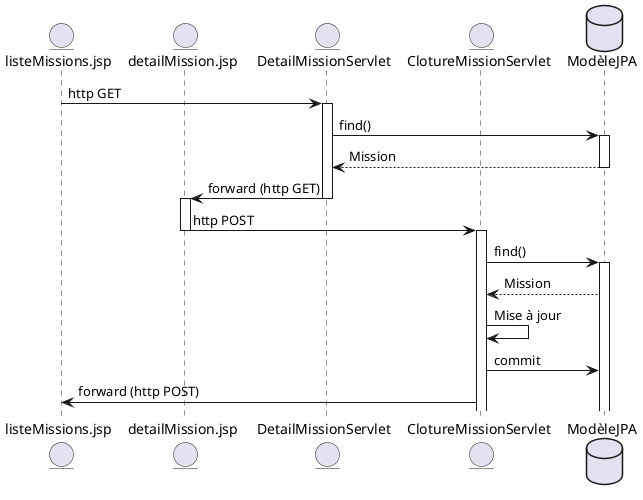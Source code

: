 @startuml Cloture Mission
entity listeMissions.jsp
entity detailMission.jsp
entity DetailMissionServlet as DMS
entity ClotureMissionServlet as CMS
database ModèleJPA

listeMissions.jsp -> DMS: http GET
activate DMS
DMS -> ModèleJPA: find()
activate ModèleJPA
ModèleJPA --> DMS: Mission
deactivate ModèleJPA
DMS -> detailMission.jsp: forward (http GET)
deactivate DMS
activate detailMission.jsp
detailMission.jsp -> CMS: http POST
deactivate detailMission.jsp
activate CMS
CMS -> ModèleJPA: find()
activate ModèleJPA
ModèleJPA --> CMS: Mission
CMS -> CMS: Mise à jour
CMS -> ModèleJPA: commit
CMS -> listeMissions.jsp: forward (http POST)
@enduml